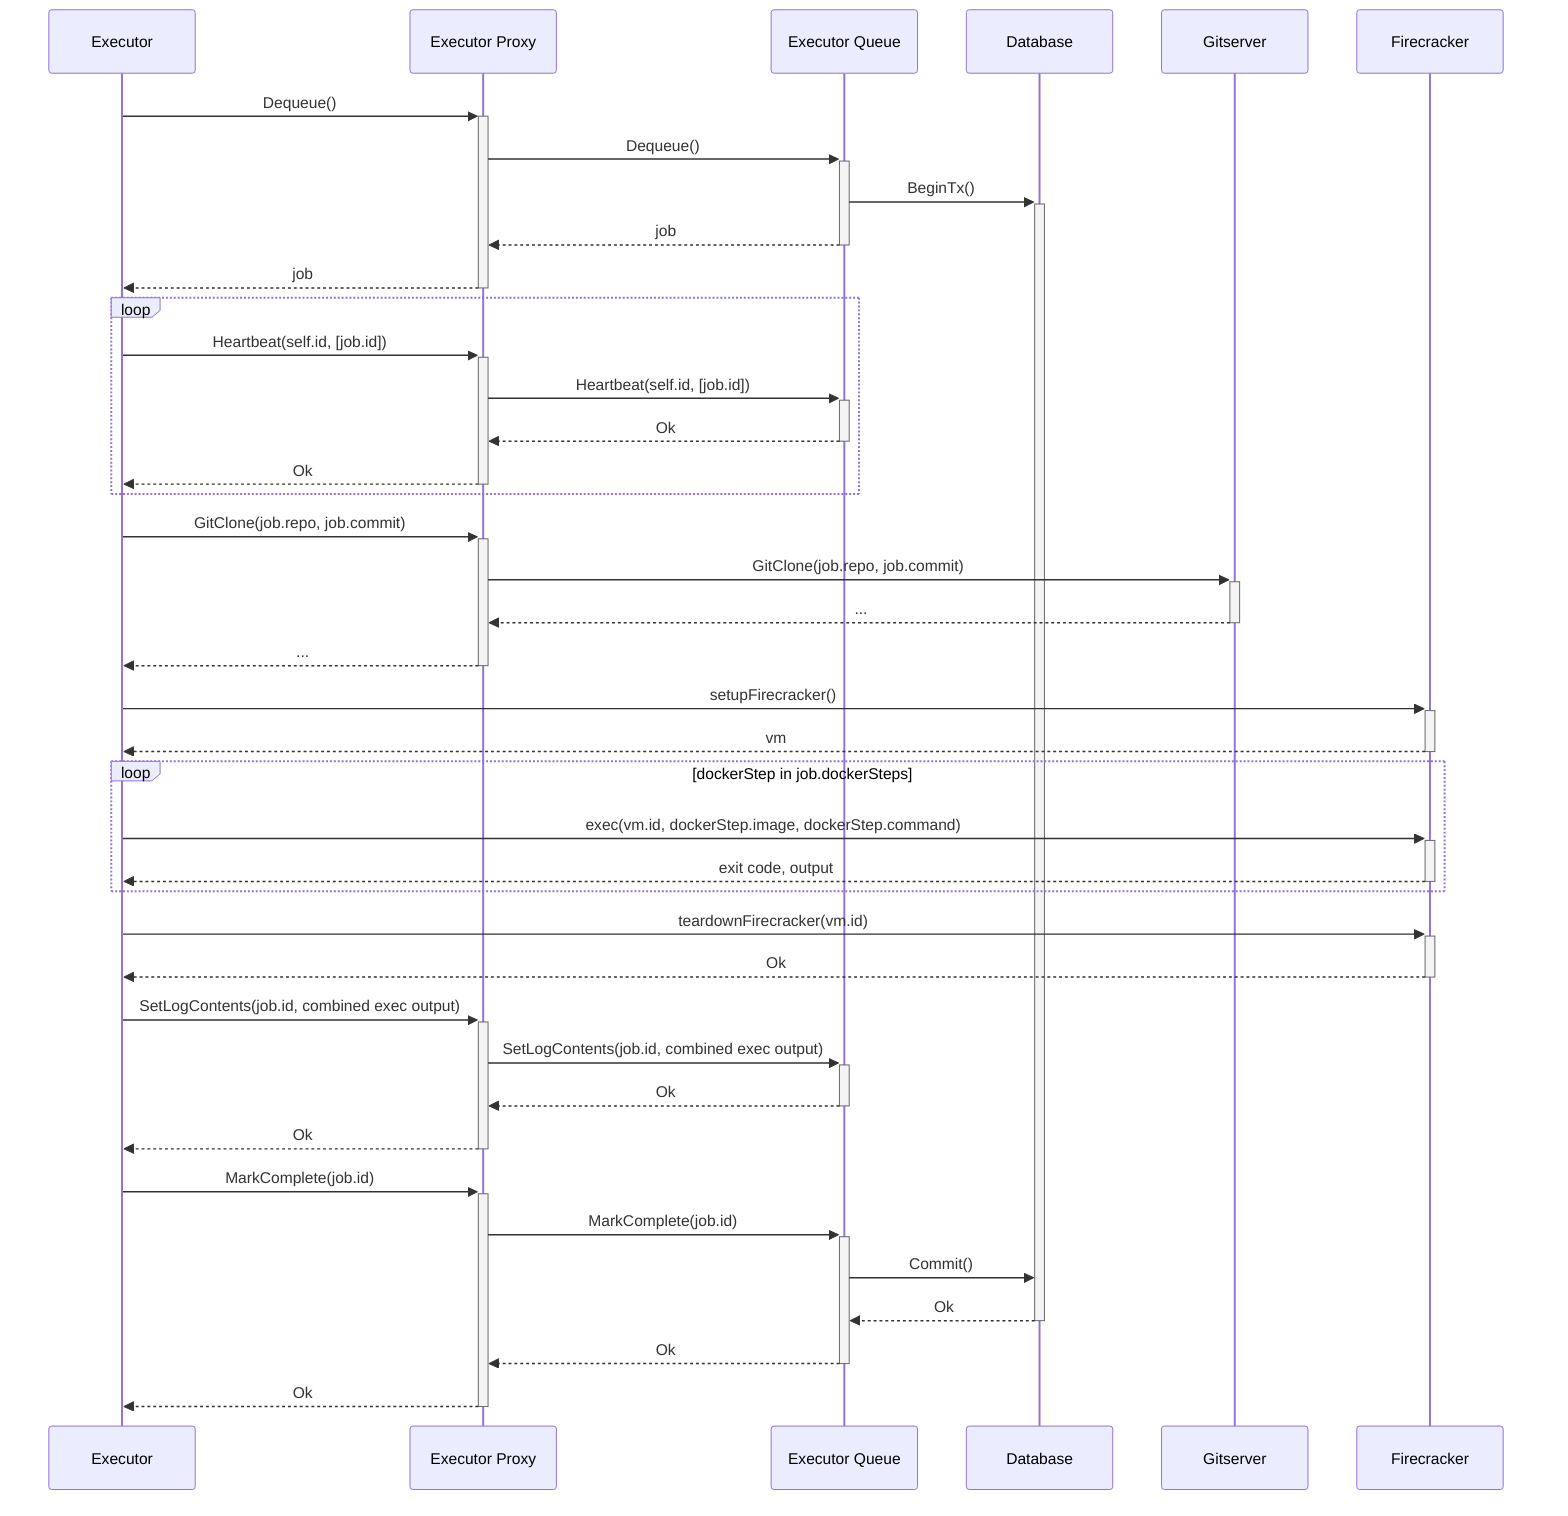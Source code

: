 sequenceDiagram
  Executor        ->>+ Executor Proxy: Dequeue()
  Executor Proxy  ->>+ Executor Queue: Dequeue()
  Executor Queue  ->>+ Database: BeginTx()
  Executor Queue -->>- Executor Proxy: job
  Executor Proxy -->>- Executor: job

  loop
    Executor        ->>+ Executor Proxy: Heartbeat(self.id, [job.id])
    Executor Proxy  ->>+ Executor Queue: Heartbeat(self.id, [job.id])
    Executor Queue -->>- Executor Proxy: Ok
    Executor Proxy -->>- Executor: Ok
  end

  Executor        ->>+ Executor Proxy: GitClone(job.repo, job.commit)
  Executor Proxy  ->>+ Gitserver: GitClone(job.repo, job.commit)
  Gitserver      -->>- Executor Proxy: ...
  Executor Proxy -->>- Executor: ...

  Executor        ->>+ Firecracker: setupFirecracker()
  Firecracker    -->>- Executor: vm

  loop dockerStep in job.dockerSteps
    Executor      ->>+ Firecracker: exec(vm.id, dockerStep.image, dockerStep.command)
    Firecracker  -->>- Executor: exit code, output
  end

  Executor        ->>+ Firecracker: teardownFirecracker(vm.id)
  Firecracker    -->>- Executor: Ok

  Executor        ->>+ Executor Proxy: SetLogContents(job.id, combined exec output)
  Executor Proxy  ->>+ Executor Queue: SetLogContents(job.id, combined exec output)
  Executor Queue -->>- Executor Proxy: Ok
  Executor Proxy -->>- Executor: Ok

  Executor        ->>+ Executor Proxy: MarkComplete(job.id)
  Executor Proxy  ->>+ Executor Queue: MarkComplete(job.id)
  Executor Queue  ->> Database: Commit()
  Database       -->>- Executor Queue: Ok
  Executor Queue -->>- Executor Proxy: Ok
  Executor Proxy -->>- Executor: Ok